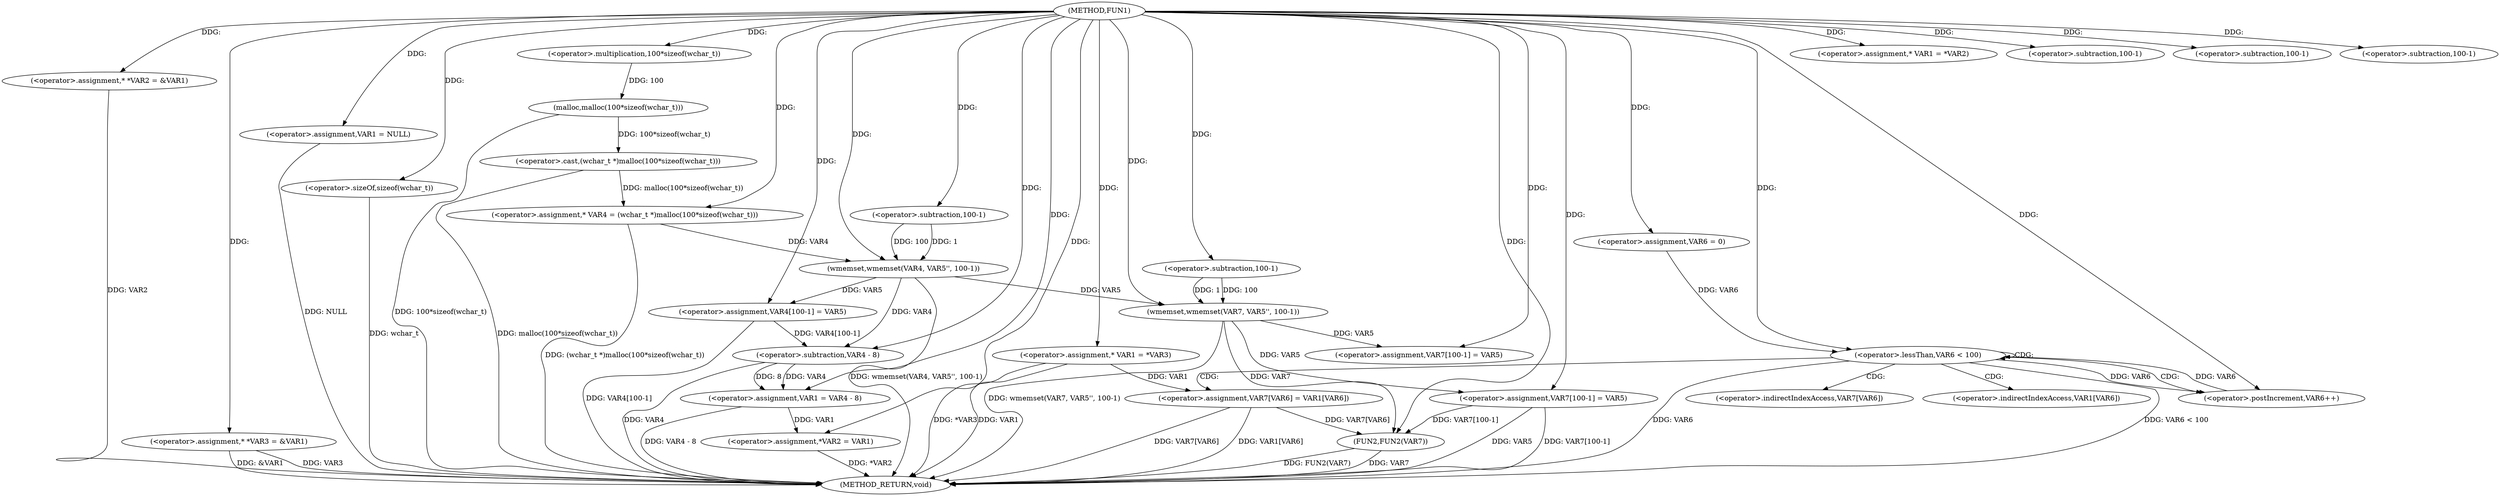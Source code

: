 digraph FUN1 {  
"1000100" [label = "(METHOD,FUN1)" ]
"1000203" [label = "(METHOD_RETURN,void)" ]
"1000104" [label = "(<operator>.assignment,* *VAR2 = &VAR1)" ]
"1000109" [label = "(<operator>.assignment,* *VAR3 = &VAR1)" ]
"1000113" [label = "(<operator>.assignment,VAR1 = NULL)" ]
"1000118" [label = "(<operator>.assignment,* VAR1 = *VAR2)" ]
"1000124" [label = "(<operator>.assignment,* VAR4 = (wchar_t *)malloc(100*sizeof(wchar_t)))" ]
"1000126" [label = "(<operator>.cast,(wchar_t *)malloc(100*sizeof(wchar_t)))" ]
"1000128" [label = "(malloc,malloc(100*sizeof(wchar_t)))" ]
"1000129" [label = "(<operator>.multiplication,100*sizeof(wchar_t))" ]
"1000131" [label = "(<operator>.sizeOf,sizeof(wchar_t))" ]
"1000133" [label = "(wmemset,wmemset(VAR4, VAR5'', 100-1))" ]
"1000136" [label = "(<operator>.subtraction,100-1)" ]
"1000139" [label = "(<operator>.assignment,VAR4[100-1] = VAR5)" ]
"1000142" [label = "(<operator>.subtraction,100-1)" ]
"1000146" [label = "(<operator>.assignment,VAR1 = VAR4 - 8)" ]
"1000148" [label = "(<operator>.subtraction,VAR4 - 8)" ]
"1000151" [label = "(<operator>.assignment,*VAR2 = VAR1)" ]
"1000157" [label = "(<operator>.assignment,* VAR1 = *VAR3)" ]
"1000164" [label = "(wmemset,wmemset(VAR7, VAR5'', 100-1))" ]
"1000167" [label = "(<operator>.subtraction,100-1)" ]
"1000170" [label = "(<operator>.assignment,VAR7[100-1] = VAR5)" ]
"1000173" [label = "(<operator>.subtraction,100-1)" ]
"1000178" [label = "(<operator>.assignment,VAR6 = 0)" ]
"1000181" [label = "(<operator>.lessThan,VAR6 < 100)" ]
"1000184" [label = "(<operator>.postIncrement,VAR6++)" ]
"1000187" [label = "(<operator>.assignment,VAR7[VAR6] = VAR1[VAR6])" ]
"1000194" [label = "(<operator>.assignment,VAR7[100-1] = VAR5)" ]
"1000197" [label = "(<operator>.subtraction,100-1)" ]
"1000201" [label = "(FUN2,FUN2(VAR7))" ]
"1000188" [label = "(<operator>.indirectIndexAccess,VAR7[VAR6])" ]
"1000191" [label = "(<operator>.indirectIndexAccess,VAR1[VAR6])" ]
  "1000104" -> "1000203"  [ label = "DDG: VAR2"] 
  "1000181" -> "1000203"  [ label = "DDG: VAR6 < 100"] 
  "1000133" -> "1000203"  [ label = "DDG: wmemset(VAR4, VAR5'', 100-1)"] 
  "1000126" -> "1000203"  [ label = "DDG: malloc(100*sizeof(wchar_t))"] 
  "1000109" -> "1000203"  [ label = "DDG: &VAR1"] 
  "1000181" -> "1000203"  [ label = "DDG: VAR6"] 
  "1000157" -> "1000203"  [ label = "DDG: *VAR3"] 
  "1000187" -> "1000203"  [ label = "DDG: VAR7[VAR6]"] 
  "1000164" -> "1000203"  [ label = "DDG: wmemset(VAR7, VAR5'', 100-1)"] 
  "1000124" -> "1000203"  [ label = "DDG: (wchar_t *)malloc(100*sizeof(wchar_t))"] 
  "1000201" -> "1000203"  [ label = "DDG: FUN2(VAR7)"] 
  "1000194" -> "1000203"  [ label = "DDG: VAR5"] 
  "1000131" -> "1000203"  [ label = "DDG: wchar_t"] 
  "1000139" -> "1000203"  [ label = "DDG: VAR4[100-1]"] 
  "1000194" -> "1000203"  [ label = "DDG: VAR7[100-1]"] 
  "1000151" -> "1000203"  [ label = "DDG: *VAR2"] 
  "1000128" -> "1000203"  [ label = "DDG: 100*sizeof(wchar_t)"] 
  "1000157" -> "1000203"  [ label = "DDG: VAR1"] 
  "1000187" -> "1000203"  [ label = "DDG: VAR1[VAR6]"] 
  "1000113" -> "1000203"  [ label = "DDG: NULL"] 
  "1000148" -> "1000203"  [ label = "DDG: VAR4"] 
  "1000146" -> "1000203"  [ label = "DDG: VAR4 - 8"] 
  "1000109" -> "1000203"  [ label = "DDG: VAR3"] 
  "1000201" -> "1000203"  [ label = "DDG: VAR7"] 
  "1000100" -> "1000104"  [ label = "DDG: "] 
  "1000100" -> "1000109"  [ label = "DDG: "] 
  "1000100" -> "1000113"  [ label = "DDG: "] 
  "1000100" -> "1000118"  [ label = "DDG: "] 
  "1000126" -> "1000124"  [ label = "DDG: malloc(100*sizeof(wchar_t))"] 
  "1000100" -> "1000124"  [ label = "DDG: "] 
  "1000128" -> "1000126"  [ label = "DDG: 100*sizeof(wchar_t)"] 
  "1000129" -> "1000128"  [ label = "DDG: 100"] 
  "1000100" -> "1000129"  [ label = "DDG: "] 
  "1000100" -> "1000131"  [ label = "DDG: "] 
  "1000124" -> "1000133"  [ label = "DDG: VAR4"] 
  "1000100" -> "1000133"  [ label = "DDG: "] 
  "1000136" -> "1000133"  [ label = "DDG: 100"] 
  "1000136" -> "1000133"  [ label = "DDG: 1"] 
  "1000100" -> "1000136"  [ label = "DDG: "] 
  "1000133" -> "1000139"  [ label = "DDG: VAR5"] 
  "1000100" -> "1000139"  [ label = "DDG: "] 
  "1000100" -> "1000142"  [ label = "DDG: "] 
  "1000148" -> "1000146"  [ label = "DDG: VAR4"] 
  "1000148" -> "1000146"  [ label = "DDG: 8"] 
  "1000100" -> "1000146"  [ label = "DDG: "] 
  "1000139" -> "1000148"  [ label = "DDG: VAR4[100-1]"] 
  "1000133" -> "1000148"  [ label = "DDG: VAR4"] 
  "1000100" -> "1000148"  [ label = "DDG: "] 
  "1000146" -> "1000151"  [ label = "DDG: VAR1"] 
  "1000100" -> "1000151"  [ label = "DDG: "] 
  "1000100" -> "1000157"  [ label = "DDG: "] 
  "1000100" -> "1000164"  [ label = "DDG: "] 
  "1000133" -> "1000164"  [ label = "DDG: VAR5"] 
  "1000167" -> "1000164"  [ label = "DDG: 100"] 
  "1000167" -> "1000164"  [ label = "DDG: 1"] 
  "1000100" -> "1000167"  [ label = "DDG: "] 
  "1000164" -> "1000170"  [ label = "DDG: VAR5"] 
  "1000100" -> "1000170"  [ label = "DDG: "] 
  "1000100" -> "1000173"  [ label = "DDG: "] 
  "1000100" -> "1000178"  [ label = "DDG: "] 
  "1000184" -> "1000181"  [ label = "DDG: VAR6"] 
  "1000178" -> "1000181"  [ label = "DDG: VAR6"] 
  "1000100" -> "1000181"  [ label = "DDG: "] 
  "1000181" -> "1000184"  [ label = "DDG: VAR6"] 
  "1000100" -> "1000184"  [ label = "DDG: "] 
  "1000157" -> "1000187"  [ label = "DDG: VAR1"] 
  "1000100" -> "1000194"  [ label = "DDG: "] 
  "1000164" -> "1000194"  [ label = "DDG: VAR5"] 
  "1000100" -> "1000197"  [ label = "DDG: "] 
  "1000187" -> "1000201"  [ label = "DDG: VAR7[VAR6]"] 
  "1000194" -> "1000201"  [ label = "DDG: VAR7[100-1]"] 
  "1000164" -> "1000201"  [ label = "DDG: VAR7"] 
  "1000100" -> "1000201"  [ label = "DDG: "] 
  "1000181" -> "1000184"  [ label = "CDG: "] 
  "1000181" -> "1000188"  [ label = "CDG: "] 
  "1000181" -> "1000191"  [ label = "CDG: "] 
  "1000181" -> "1000187"  [ label = "CDG: "] 
  "1000181" -> "1000181"  [ label = "CDG: "] 
}
